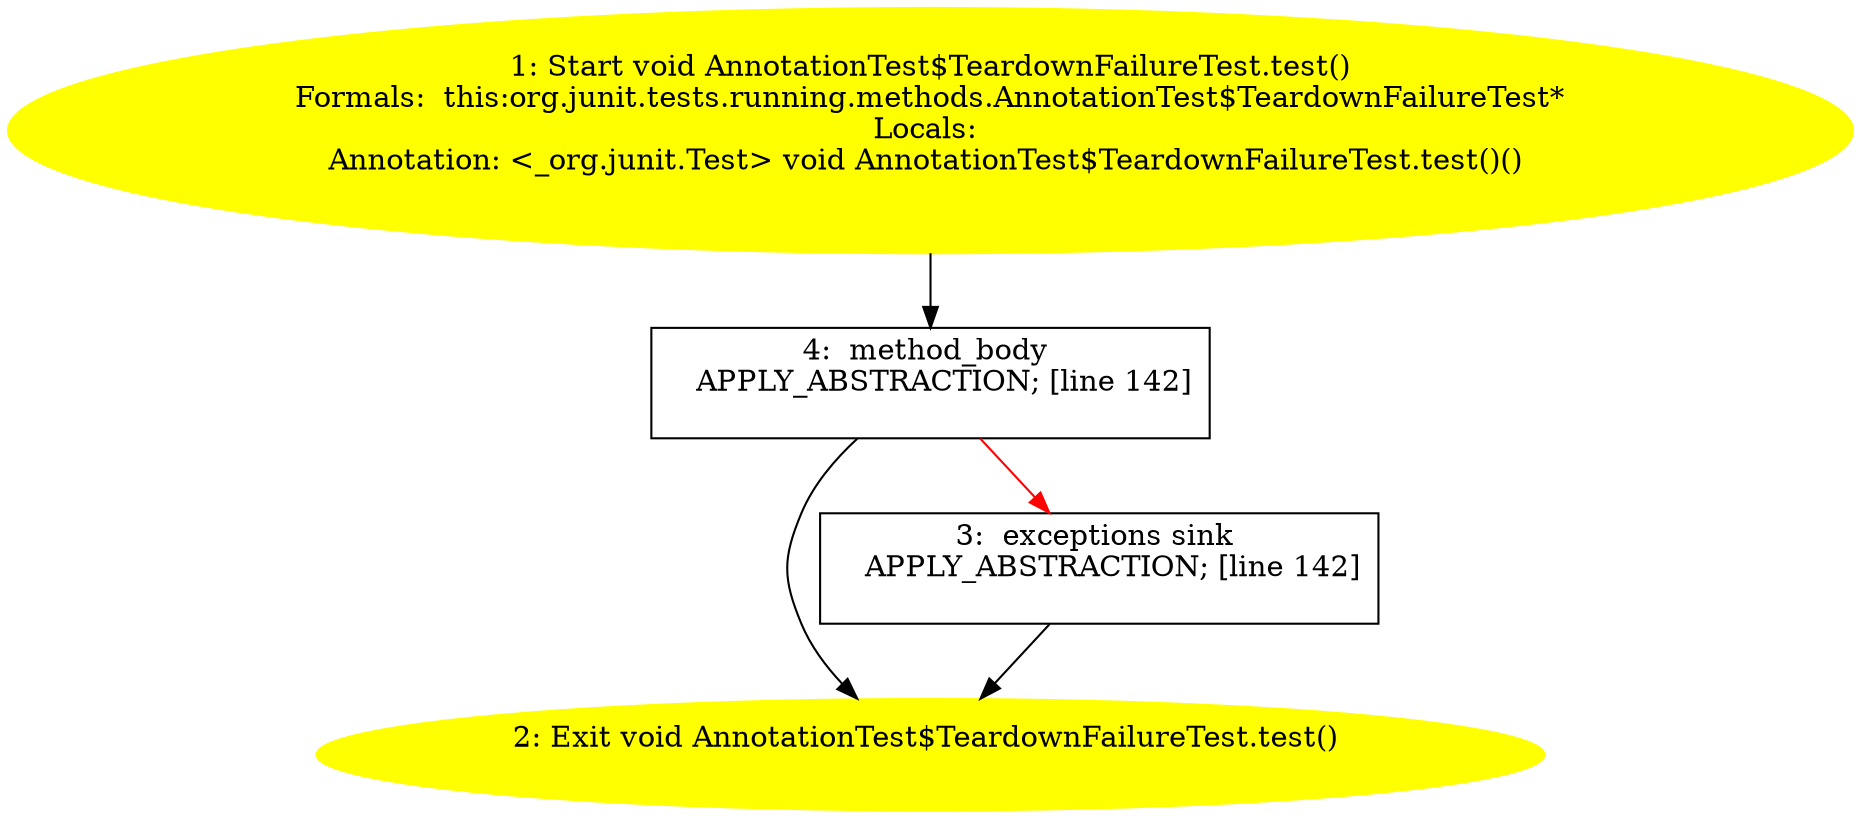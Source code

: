 /* @generated */
digraph cfg {
"org.junit.tests.running.methods.AnnotationTest$TeardownFailureTest.test():void.039c6b81259acc645773a1e4711d9636_1" [label="1: Start void AnnotationTest$TeardownFailureTest.test()\nFormals:  this:org.junit.tests.running.methods.AnnotationTest$TeardownFailureTest*\nLocals: \nAnnotation: <_org.junit.Test> void AnnotationTest$TeardownFailureTest.test()() \n  " color=yellow style=filled]
	

	 "org.junit.tests.running.methods.AnnotationTest$TeardownFailureTest.test():void.039c6b81259acc645773a1e4711d9636_1" -> "org.junit.tests.running.methods.AnnotationTest$TeardownFailureTest.test():void.039c6b81259acc645773a1e4711d9636_4" ;
"org.junit.tests.running.methods.AnnotationTest$TeardownFailureTest.test():void.039c6b81259acc645773a1e4711d9636_2" [label="2: Exit void AnnotationTest$TeardownFailureTest.test() \n  " color=yellow style=filled]
	

"org.junit.tests.running.methods.AnnotationTest$TeardownFailureTest.test():void.039c6b81259acc645773a1e4711d9636_3" [label="3:  exceptions sink \n   APPLY_ABSTRACTION; [line 142]\n " shape="box"]
	

	 "org.junit.tests.running.methods.AnnotationTest$TeardownFailureTest.test():void.039c6b81259acc645773a1e4711d9636_3" -> "org.junit.tests.running.methods.AnnotationTest$TeardownFailureTest.test():void.039c6b81259acc645773a1e4711d9636_2" ;
"org.junit.tests.running.methods.AnnotationTest$TeardownFailureTest.test():void.039c6b81259acc645773a1e4711d9636_4" [label="4:  method_body \n   APPLY_ABSTRACTION; [line 142]\n " shape="box"]
	

	 "org.junit.tests.running.methods.AnnotationTest$TeardownFailureTest.test():void.039c6b81259acc645773a1e4711d9636_4" -> "org.junit.tests.running.methods.AnnotationTest$TeardownFailureTest.test():void.039c6b81259acc645773a1e4711d9636_2" ;
	 "org.junit.tests.running.methods.AnnotationTest$TeardownFailureTest.test():void.039c6b81259acc645773a1e4711d9636_4" -> "org.junit.tests.running.methods.AnnotationTest$TeardownFailureTest.test():void.039c6b81259acc645773a1e4711d9636_3" [color="red" ];
}
